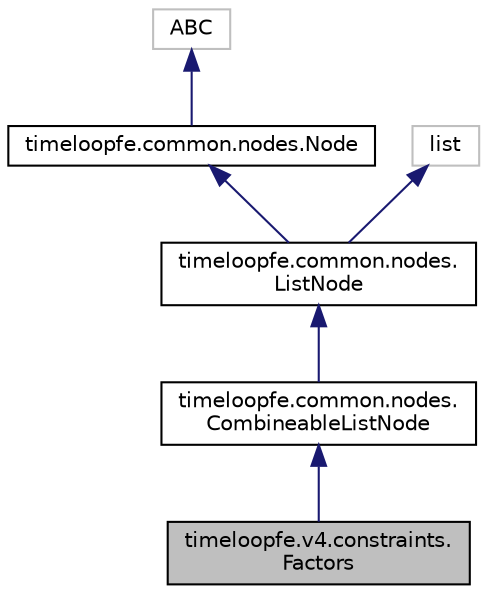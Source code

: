 digraph "timeloopfe.v4.constraints.Factors"
{
 // LATEX_PDF_SIZE
  edge [fontname="Helvetica",fontsize="10",labelfontname="Helvetica",labelfontsize="10"];
  node [fontname="Helvetica",fontsize="10",shape=record];
  Node1 [label="timeloopfe.v4.constraints.\lFactors",height=0.2,width=0.4,color="black", fillcolor="grey75", style="filled", fontcolor="black",tooltip="A list of factors used to describe loop bounds."];
  Node2 -> Node1 [dir="back",color="midnightblue",fontsize="10",style="solid"];
  Node2 [label="timeloopfe.common.nodes.\lCombineableListNode",height=0.2,width=0.4,color="black", fillcolor="white", style="filled",URL="$classtimeloopfe_1_1common_1_1nodes_1_1CombineableListNode.html",tooltip="A list node that can be combined with others by extending."];
  Node3 -> Node2 [dir="back",color="midnightblue",fontsize="10",style="solid"];
  Node3 [label="timeloopfe.common.nodes.\lListNode",height=0.2,width=0.4,color="black", fillcolor="white", style="filled",URL="$classtimeloopfe_1_1common_1_1nodes_1_1ListNode.html",tooltip="A node that is a list of other nodes."];
  Node4 -> Node3 [dir="back",color="midnightblue",fontsize="10",style="solid"];
  Node4 [label="timeloopfe.common.nodes.Node",height=0.2,width=0.4,color="black", fillcolor="white", style="filled",URL="$classtimeloopfe_1_1common_1_1nodes_1_1Node.html",tooltip="Base class for all nodes in the hierarchy."];
  Node5 -> Node4 [dir="back",color="midnightblue",fontsize="10",style="solid"];
  Node5 [label="ABC",height=0.2,width=0.4,color="grey75", fillcolor="white", style="filled",tooltip=" "];
  Node6 -> Node3 [dir="back",color="midnightblue",fontsize="10",style="solid"];
  Node6 [label="list",height=0.2,width=0.4,color="grey75", fillcolor="white", style="filled",tooltip=" "];
}
